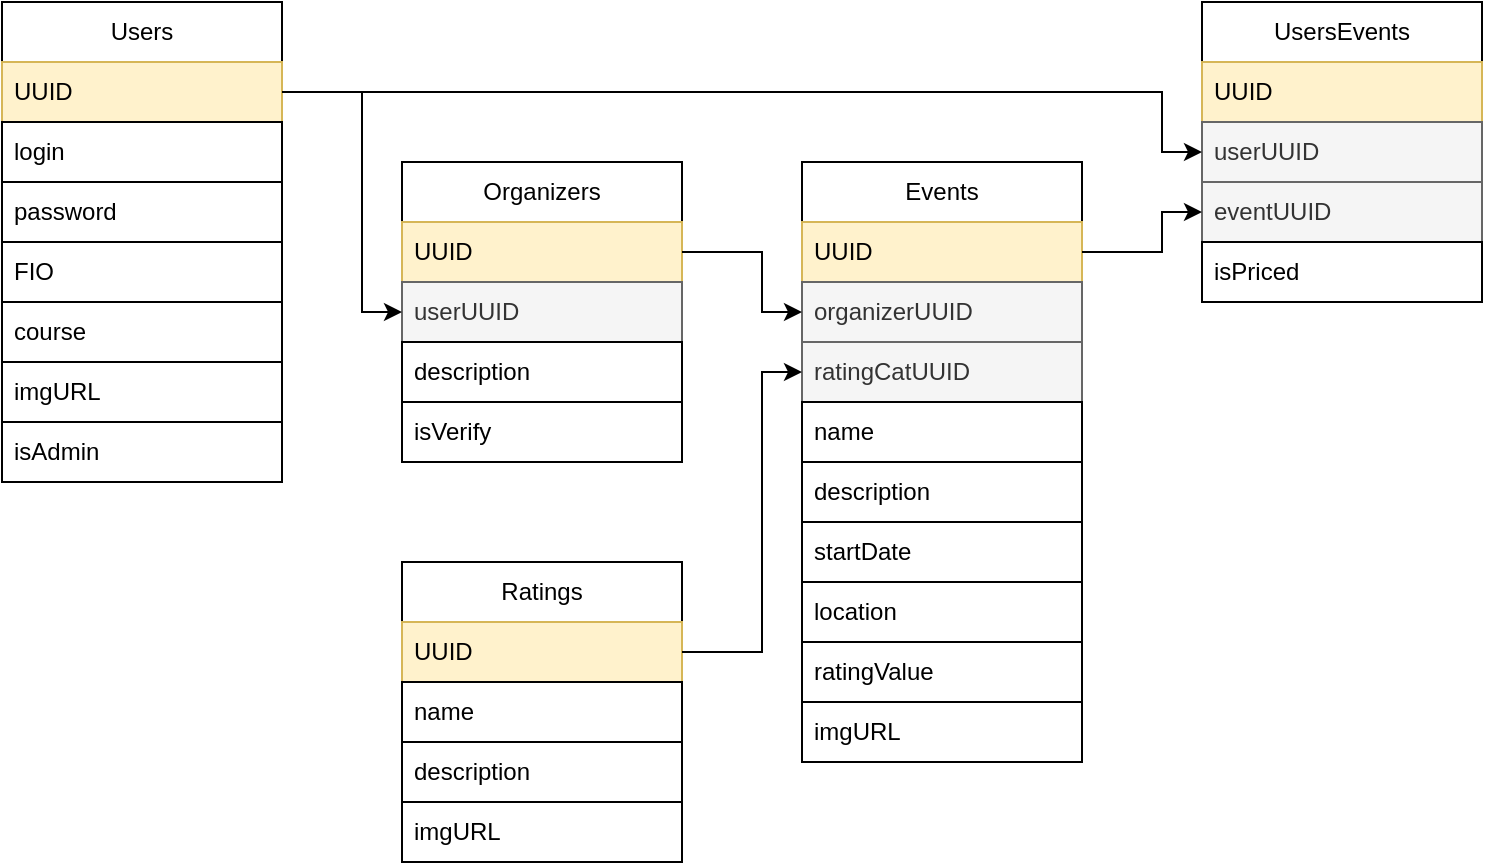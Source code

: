 <mxfile version="22.0.3" type="device">
  <diagram name="Страница — 1" id="ZISWMX0DTc2nLqnoBfwG">
    <mxGraphModel dx="1050" dy="629" grid="1" gridSize="10" guides="1" tooltips="1" connect="1" arrows="1" fold="1" page="1" pageScale="1" pageWidth="827" pageHeight="1169" math="0" shadow="0">
      <root>
        <mxCell id="0" />
        <mxCell id="1" parent="0" />
        <mxCell id="qUwEcZm4Ry6B6S-zyUe4-1" value="Users" style="swimlane;fontStyle=0;childLayout=stackLayout;horizontal=1;startSize=30;horizontalStack=0;resizeParent=1;resizeParentMax=0;resizeLast=0;collapsible=1;marginBottom=0;whiteSpace=wrap;html=1;" parent="1" vertex="1">
          <mxGeometry x="80" y="160" width="140" height="240" as="geometry" />
        </mxCell>
        <mxCell id="qUwEcZm4Ry6B6S-zyUe4-2" value="UUID" style="text;strokeColor=#d6b656;fillColor=#fff2cc;align=left;verticalAlign=middle;spacingLeft=4;spacingRight=4;overflow=hidden;points=[[0,0.5],[1,0.5]];portConstraint=eastwest;rotatable=0;whiteSpace=wrap;html=1;" parent="qUwEcZm4Ry6B6S-zyUe4-1" vertex="1">
          <mxGeometry y="30" width="140" height="30" as="geometry" />
        </mxCell>
        <mxCell id="qUwEcZm4Ry6B6S-zyUe4-3" value="login" style="text;strokeColor=default;fillColor=none;align=left;verticalAlign=middle;spacingLeft=4;spacingRight=4;overflow=hidden;points=[[0,0.5],[1,0.5]];portConstraint=eastwest;rotatable=0;whiteSpace=wrap;html=1;" parent="qUwEcZm4Ry6B6S-zyUe4-1" vertex="1">
          <mxGeometry y="60" width="140" height="30" as="geometry" />
        </mxCell>
        <mxCell id="qUwEcZm4Ry6B6S-zyUe4-4" value="password" style="text;strokeColor=none;fillColor=none;align=left;verticalAlign=middle;spacingLeft=4;spacingRight=4;overflow=hidden;points=[[0,0.5],[1,0.5]];portConstraint=eastwest;rotatable=0;whiteSpace=wrap;html=1;" parent="qUwEcZm4Ry6B6S-zyUe4-1" vertex="1">
          <mxGeometry y="90" width="140" height="30" as="geometry" />
        </mxCell>
        <mxCell id="qUwEcZm4Ry6B6S-zyUe4-5" value="FIO" style="text;strokeColor=default;fillColor=none;align=left;verticalAlign=middle;spacingLeft=4;spacingRight=4;overflow=hidden;points=[[0,0.5],[1,0.5]];portConstraint=eastwest;rotatable=0;whiteSpace=wrap;html=1;" parent="qUwEcZm4Ry6B6S-zyUe4-1" vertex="1">
          <mxGeometry y="120" width="140" height="30" as="geometry" />
        </mxCell>
        <mxCell id="qUwEcZm4Ry6B6S-zyUe4-50" value="course" style="text;strokeColor=default;fillColor=none;align=left;verticalAlign=middle;spacingLeft=4;spacingRight=4;overflow=hidden;points=[[0,0.5],[1,0.5]];portConstraint=eastwest;rotatable=0;whiteSpace=wrap;html=1;" parent="qUwEcZm4Ry6B6S-zyUe4-1" vertex="1">
          <mxGeometry y="150" width="140" height="30" as="geometry" />
        </mxCell>
        <mxCell id="qUwEcZm4Ry6B6S-zyUe4-44" value="imgURL" style="text;strokeColor=default;fillColor=none;align=left;verticalAlign=middle;spacingLeft=4;spacingRight=4;overflow=hidden;points=[[0,0.5],[1,0.5]];portConstraint=eastwest;rotatable=0;whiteSpace=wrap;html=1;" parent="qUwEcZm4Ry6B6S-zyUe4-1" vertex="1">
          <mxGeometry y="180" width="140" height="30" as="geometry" />
        </mxCell>
        <mxCell id="qUwEcZm4Ry6B6S-zyUe4-57" value="isAdmin" style="text;strokeColor=none;fillColor=none;align=left;verticalAlign=middle;spacingLeft=4;spacingRight=4;overflow=hidden;points=[[0,0.5],[1,0.5]];portConstraint=eastwest;rotatable=0;whiteSpace=wrap;html=1;" parent="qUwEcZm4Ry6B6S-zyUe4-1" vertex="1">
          <mxGeometry y="210" width="140" height="30" as="geometry" />
        </mxCell>
        <mxCell id="qUwEcZm4Ry6B6S-zyUe4-7" value="Ratings" style="swimlane;fontStyle=0;childLayout=stackLayout;horizontal=1;startSize=30;horizontalStack=0;resizeParent=1;resizeParentMax=0;resizeLast=0;collapsible=1;marginBottom=0;whiteSpace=wrap;html=1;" parent="1" vertex="1">
          <mxGeometry x="280" y="440" width="140" height="150" as="geometry" />
        </mxCell>
        <mxCell id="qUwEcZm4Ry6B6S-zyUe4-8" value="UUID" style="text;strokeColor=#d6b656;fillColor=#fff2cc;align=left;verticalAlign=middle;spacingLeft=4;spacingRight=4;overflow=hidden;points=[[0,0.5],[1,0.5]];portConstraint=eastwest;rotatable=0;whiteSpace=wrap;html=1;" parent="qUwEcZm4Ry6B6S-zyUe4-7" vertex="1">
          <mxGeometry y="30" width="140" height="30" as="geometry" />
        </mxCell>
        <mxCell id="qUwEcZm4Ry6B6S-zyUe4-9" value="name" style="text;strokeColor=default;fillColor=none;align=left;verticalAlign=middle;spacingLeft=4;spacingRight=4;overflow=hidden;points=[[0,0.5],[1,0.5]];portConstraint=eastwest;rotatable=0;whiteSpace=wrap;html=1;" parent="qUwEcZm4Ry6B6S-zyUe4-7" vertex="1">
          <mxGeometry y="60" width="140" height="30" as="geometry" />
        </mxCell>
        <mxCell id="qUwEcZm4Ry6B6S-zyUe4-10" value="description" style="text;strokeColor=default;fillColor=none;align=left;verticalAlign=middle;spacingLeft=4;spacingRight=4;overflow=hidden;points=[[0,0.5],[1,0.5]];portConstraint=eastwest;rotatable=0;whiteSpace=wrap;html=1;" parent="qUwEcZm4Ry6B6S-zyUe4-7" vertex="1">
          <mxGeometry y="90" width="140" height="30" as="geometry" />
        </mxCell>
        <mxCell id="qUwEcZm4Ry6B6S-zyUe4-11" value="imgURL" style="text;strokeColor=none;fillColor=none;align=left;verticalAlign=middle;spacingLeft=4;spacingRight=4;overflow=hidden;points=[[0,0.5],[1,0.5]];portConstraint=eastwest;rotatable=0;whiteSpace=wrap;html=1;" parent="qUwEcZm4Ry6B6S-zyUe4-7" vertex="1">
          <mxGeometry y="120" width="140" height="30" as="geometry" />
        </mxCell>
        <mxCell id="qUwEcZm4Ry6B6S-zyUe4-19" value="Events" style="swimlane;fontStyle=0;childLayout=stackLayout;horizontal=1;startSize=30;horizontalStack=0;resizeParent=1;resizeParentMax=0;resizeLast=0;collapsible=1;marginBottom=0;whiteSpace=wrap;html=1;" parent="1" vertex="1">
          <mxGeometry x="480" y="240" width="140" height="300" as="geometry" />
        </mxCell>
        <mxCell id="qUwEcZm4Ry6B6S-zyUe4-20" value="UUID" style="text;strokeColor=#d6b656;fillColor=#fff2cc;align=left;verticalAlign=middle;spacingLeft=4;spacingRight=4;overflow=hidden;points=[[0,0.5],[1,0.5]];portConstraint=eastwest;rotatable=0;whiteSpace=wrap;html=1;" parent="qUwEcZm4Ry6B6S-zyUe4-19" vertex="1">
          <mxGeometry y="30" width="140" height="30" as="geometry" />
        </mxCell>
        <mxCell id="qUwEcZm4Ry6B6S-zyUe4-47" value="organizerUUID" style="text;strokeColor=#666666;fillColor=#f5f5f5;align=left;verticalAlign=middle;spacingLeft=4;spacingRight=4;overflow=hidden;points=[[0,0.5],[1,0.5]];portConstraint=eastwest;rotatable=0;whiteSpace=wrap;html=1;fontColor=#333333;" parent="qUwEcZm4Ry6B6S-zyUe4-19" vertex="1">
          <mxGeometry y="60" width="140" height="30" as="geometry" />
        </mxCell>
        <mxCell id="qUwEcZm4Ry6B6S-zyUe4-23" value="ratingCatUUID" style="text;strokeColor=#666666;fillColor=#f5f5f5;align=left;verticalAlign=middle;spacingLeft=4;spacingRight=4;overflow=hidden;points=[[0,0.5],[1,0.5]];portConstraint=eastwest;rotatable=0;whiteSpace=wrap;html=1;fontColor=#333333;" parent="qUwEcZm4Ry6B6S-zyUe4-19" vertex="1">
          <mxGeometry y="90" width="140" height="30" as="geometry" />
        </mxCell>
        <mxCell id="xIWUhFVKX1UIdNUmBTGn-2" value="name" style="text;strokeColor=default;fillColor=none;align=left;verticalAlign=middle;spacingLeft=4;spacingRight=4;overflow=hidden;points=[[0,0.5],[1,0.5]];portConstraint=eastwest;rotatable=0;whiteSpace=wrap;html=1;" vertex="1" parent="qUwEcZm4Ry6B6S-zyUe4-19">
          <mxGeometry y="120" width="140" height="30" as="geometry" />
        </mxCell>
        <mxCell id="qUwEcZm4Ry6B6S-zyUe4-21" value="description" style="text;align=left;verticalAlign=middle;spacingLeft=4;spacingRight=4;overflow=hidden;points=[[0,0.5],[1,0.5]];portConstraint=eastwest;rotatable=0;whiteSpace=wrap;html=1;strokeColor=default;" parent="qUwEcZm4Ry6B6S-zyUe4-19" vertex="1">
          <mxGeometry y="150" width="140" height="30" as="geometry" />
        </mxCell>
        <mxCell id="qUwEcZm4Ry6B6S-zyUe4-22" value="startDate" style="text;strokeColor=default;fillColor=none;align=left;verticalAlign=middle;spacingLeft=4;spacingRight=4;overflow=hidden;points=[[0,0.5],[1,0.5]];portConstraint=eastwest;rotatable=0;whiteSpace=wrap;html=1;" parent="qUwEcZm4Ry6B6S-zyUe4-19" vertex="1">
          <mxGeometry y="180" width="140" height="30" as="geometry" />
        </mxCell>
        <mxCell id="qUwEcZm4Ry6B6S-zyUe4-45" value="location" style="text;strokeColor=default;fillColor=none;align=left;verticalAlign=middle;spacingLeft=4;spacingRight=4;overflow=hidden;points=[[0,0.5],[1,0.5]];portConstraint=eastwest;rotatable=0;whiteSpace=wrap;html=1;" parent="qUwEcZm4Ry6B6S-zyUe4-19" vertex="1">
          <mxGeometry y="210" width="140" height="30" as="geometry" />
        </mxCell>
        <mxCell id="qUwEcZm4Ry6B6S-zyUe4-25" value="ratingValue" style="text;strokeColor=default;fillColor=none;align=left;verticalAlign=middle;spacingLeft=4;spacingRight=4;overflow=hidden;points=[[0,0.5],[1,0.5]];portConstraint=eastwest;rotatable=0;whiteSpace=wrap;html=1;" parent="qUwEcZm4Ry6B6S-zyUe4-19" vertex="1">
          <mxGeometry y="240" width="140" height="30" as="geometry" />
        </mxCell>
        <mxCell id="qUwEcZm4Ry6B6S-zyUe4-49" value="imgURL" style="text;strokeColor=none;fillColor=none;align=left;verticalAlign=middle;spacingLeft=4;spacingRight=4;overflow=hidden;points=[[0,0.5],[1,0.5]];portConstraint=eastwest;rotatable=0;whiteSpace=wrap;html=1;" parent="qUwEcZm4Ry6B6S-zyUe4-19" vertex="1">
          <mxGeometry y="270" width="140" height="30" as="geometry" />
        </mxCell>
        <mxCell id="qUwEcZm4Ry6B6S-zyUe4-24" style="edgeStyle=orthogonalEdgeStyle;rounded=0;orthogonalLoop=1;jettySize=auto;html=1;exitX=1;exitY=0.5;exitDx=0;exitDy=0;entryX=0;entryY=0.5;entryDx=0;entryDy=0;" parent="1" source="qUwEcZm4Ry6B6S-zyUe4-8" target="qUwEcZm4Ry6B6S-zyUe4-23" edge="1">
          <mxGeometry relative="1" as="geometry">
            <Array as="points">
              <mxPoint x="460" y="485" />
              <mxPoint x="460" y="345" />
            </Array>
          </mxGeometry>
        </mxCell>
        <mxCell id="qUwEcZm4Ry6B6S-zyUe4-26" value="UsersEvents" style="swimlane;fontStyle=0;childLayout=stackLayout;horizontal=1;startSize=30;horizontalStack=0;resizeParent=1;resizeParentMax=0;resizeLast=0;collapsible=1;marginBottom=0;whiteSpace=wrap;html=1;" parent="1" vertex="1">
          <mxGeometry x="680" y="160" width="140" height="150" as="geometry" />
        </mxCell>
        <mxCell id="qUwEcZm4Ry6B6S-zyUe4-27" value="UUID" style="text;strokeColor=#d6b656;fillColor=#fff2cc;align=left;verticalAlign=middle;spacingLeft=4;spacingRight=4;overflow=hidden;points=[[0,0.5],[1,0.5]];portConstraint=eastwest;rotatable=0;whiteSpace=wrap;html=1;" parent="qUwEcZm4Ry6B6S-zyUe4-26" vertex="1">
          <mxGeometry y="30" width="140" height="30" as="geometry" />
        </mxCell>
        <mxCell id="qUwEcZm4Ry6B6S-zyUe4-30" value="userUUID" style="text;strokeColor=#666666;fillColor=#f5f5f5;align=left;verticalAlign=middle;spacingLeft=4;spacingRight=4;overflow=hidden;points=[[0,0.5],[1,0.5]];portConstraint=eastwest;rotatable=0;whiteSpace=wrap;html=1;labelBackgroundColor=none;fontColor=#333333;" parent="qUwEcZm4Ry6B6S-zyUe4-26" vertex="1">
          <mxGeometry y="60" width="140" height="30" as="geometry" />
        </mxCell>
        <mxCell id="qUwEcZm4Ry6B6S-zyUe4-28" value="eventUUID" style="text;strokeColor=#666666;fillColor=#f5f5f5;align=left;verticalAlign=middle;spacingLeft=4;spacingRight=4;overflow=hidden;points=[[0,0.5],[1,0.5]];portConstraint=eastwest;rotatable=0;whiteSpace=wrap;html=1;fontColor=#333333;" parent="qUwEcZm4Ry6B6S-zyUe4-26" vertex="1">
          <mxGeometry y="90" width="140" height="30" as="geometry" />
        </mxCell>
        <mxCell id="qUwEcZm4Ry6B6S-zyUe4-29" value="isPriced" style="text;strokeColor=default;fillColor=none;align=left;verticalAlign=middle;spacingLeft=4;spacingRight=4;overflow=hidden;points=[[0,0.5],[1,0.5]];portConstraint=eastwest;rotatable=0;whiteSpace=wrap;html=1;" parent="qUwEcZm4Ry6B6S-zyUe4-26" vertex="1">
          <mxGeometry y="120" width="140" height="30" as="geometry" />
        </mxCell>
        <mxCell id="qUwEcZm4Ry6B6S-zyUe4-32" style="edgeStyle=orthogonalEdgeStyle;rounded=0;orthogonalLoop=1;jettySize=auto;html=1;exitX=1;exitY=0.5;exitDx=0;exitDy=0;entryX=0;entryY=0.5;entryDx=0;entryDy=0;" parent="1" source="qUwEcZm4Ry6B6S-zyUe4-2" target="qUwEcZm4Ry6B6S-zyUe4-30" edge="1">
          <mxGeometry relative="1" as="geometry">
            <Array as="points">
              <mxPoint x="660" y="205" />
              <mxPoint x="660" y="235" />
            </Array>
          </mxGeometry>
        </mxCell>
        <mxCell id="qUwEcZm4Ry6B6S-zyUe4-34" style="edgeStyle=orthogonalEdgeStyle;rounded=0;orthogonalLoop=1;jettySize=auto;html=1;exitX=1;exitY=0.5;exitDx=0;exitDy=0;entryX=0;entryY=0.5;entryDx=0;entryDy=0;" parent="1" source="qUwEcZm4Ry6B6S-zyUe4-20" target="qUwEcZm4Ry6B6S-zyUe4-28" edge="1">
          <mxGeometry relative="1" as="geometry">
            <Array as="points">
              <mxPoint x="660" y="285" />
              <mxPoint x="660" y="265" />
            </Array>
          </mxGeometry>
        </mxCell>
        <mxCell id="qUwEcZm4Ry6B6S-zyUe4-36" value="Organizers" style="swimlane;fontStyle=0;childLayout=stackLayout;horizontal=1;startSize=30;horizontalStack=0;resizeParent=1;resizeParentMax=0;resizeLast=0;collapsible=1;marginBottom=0;whiteSpace=wrap;html=1;" parent="1" vertex="1">
          <mxGeometry x="280" y="240" width="140" height="150" as="geometry" />
        </mxCell>
        <mxCell id="qUwEcZm4Ry6B6S-zyUe4-37" value="UUID" style="text;strokeColor=#d6b656;fillColor=#fff2cc;align=left;verticalAlign=middle;spacingLeft=4;spacingRight=4;overflow=hidden;points=[[0,0.5],[1,0.5]];portConstraint=eastwest;rotatable=0;whiteSpace=wrap;html=1;" parent="qUwEcZm4Ry6B6S-zyUe4-36" vertex="1">
          <mxGeometry y="30" width="140" height="30" as="geometry" />
        </mxCell>
        <mxCell id="qUwEcZm4Ry6B6S-zyUe4-41" value="userUUID" style="text;strokeColor=#666666;fillColor=#f5f5f5;align=left;verticalAlign=middle;spacingLeft=4;spacingRight=4;overflow=hidden;points=[[0,0.5],[1,0.5]];portConstraint=eastwest;rotatable=0;whiteSpace=wrap;html=1;labelBackgroundColor=none;fontColor=#333333;" parent="qUwEcZm4Ry6B6S-zyUe4-36" vertex="1">
          <mxGeometry y="60" width="140" height="30" as="geometry" />
        </mxCell>
        <mxCell id="qUwEcZm4Ry6B6S-zyUe4-42" value="description" style="text;align=left;verticalAlign=middle;spacingLeft=4;spacingRight=4;overflow=hidden;points=[[0,0.5],[1,0.5]];portConstraint=eastwest;rotatable=0;whiteSpace=wrap;html=1;labelBackgroundColor=none;strokeColor=default;" parent="qUwEcZm4Ry6B6S-zyUe4-36" vertex="1">
          <mxGeometry y="90" width="140" height="30" as="geometry" />
        </mxCell>
        <mxCell id="xIWUhFVKX1UIdNUmBTGn-3" value="isVerify" style="text;align=left;verticalAlign=middle;spacingLeft=4;spacingRight=4;overflow=hidden;points=[[0,0.5],[1,0.5]];portConstraint=eastwest;rotatable=0;whiteSpace=wrap;html=1;labelBackgroundColor=none;" vertex="1" parent="qUwEcZm4Ry6B6S-zyUe4-36">
          <mxGeometry y="120" width="140" height="30" as="geometry" />
        </mxCell>
        <mxCell id="qUwEcZm4Ry6B6S-zyUe4-46" style="edgeStyle=orthogonalEdgeStyle;rounded=0;orthogonalLoop=1;jettySize=auto;html=1;exitX=1;exitY=0.5;exitDx=0;exitDy=0;entryX=0;entryY=0.5;entryDx=0;entryDy=0;" parent="1" source="qUwEcZm4Ry6B6S-zyUe4-2" target="qUwEcZm4Ry6B6S-zyUe4-41" edge="1">
          <mxGeometry relative="1" as="geometry">
            <Array as="points">
              <mxPoint x="260" y="205" />
              <mxPoint x="260" y="315" />
            </Array>
          </mxGeometry>
        </mxCell>
        <mxCell id="qUwEcZm4Ry6B6S-zyUe4-48" style="edgeStyle=orthogonalEdgeStyle;rounded=0;orthogonalLoop=1;jettySize=auto;html=1;exitX=1;exitY=0.5;exitDx=0;exitDy=0;entryX=0;entryY=0.5;entryDx=0;entryDy=0;" parent="1" source="qUwEcZm4Ry6B6S-zyUe4-37" target="qUwEcZm4Ry6B6S-zyUe4-47" edge="1">
          <mxGeometry relative="1" as="geometry">
            <Array as="points">
              <mxPoint x="460" y="285" />
              <mxPoint x="460" y="315" />
            </Array>
          </mxGeometry>
        </mxCell>
      </root>
    </mxGraphModel>
  </diagram>
</mxfile>
